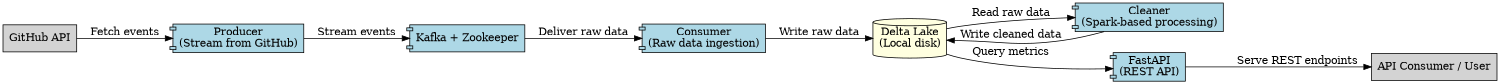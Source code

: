 // C4 Model - Level 1: GitHub Event Streaming and API
digraph {
    rankdir=LR size=10
    GitHub [label="GitHub API" fillcolor=lightgray shape=box style=filled]
    User [label="API Consumer / User" fillcolor=lightgray shape=box style=filled]
    Producer [label="Producer\n(Stream from GitHub)" fillcolor=lightblue shape=component style=filled]
    Kafka [label="Kafka + Zookeeper" fillcolor=lightblue shape=component style=filled]
    Consumer [label="Consumer\n(Raw data ingestion)" fillcolor=lightblue shape=component style=filled]
    Cleaner [label="Cleaner\n(Spark-based processing)" fillcolor=lightblue shape=component style=filled]
    DeltaLake [label="Delta Lake\n(Local disk)" fillcolor=lightyellow shape=cylinder style=filled]
    API [label="FastAPI\n(REST API)" fillcolor=lightblue shape=component style=filled]
    GitHub -> Producer [label="Fetch events"]
    Producer -> Kafka [label="Stream events"]
    Kafka -> Consumer [label="Deliver raw data"]
    Consumer -> DeltaLake [label="Write raw data"]
    DeltaLake -> Cleaner [label="Read raw data"]
    Cleaner -> DeltaLake [label="Write cleaned data"]
    DeltaLake -> API [label="Query metrics"]
    API -> User [label="Serve REST endpoints"]
}
